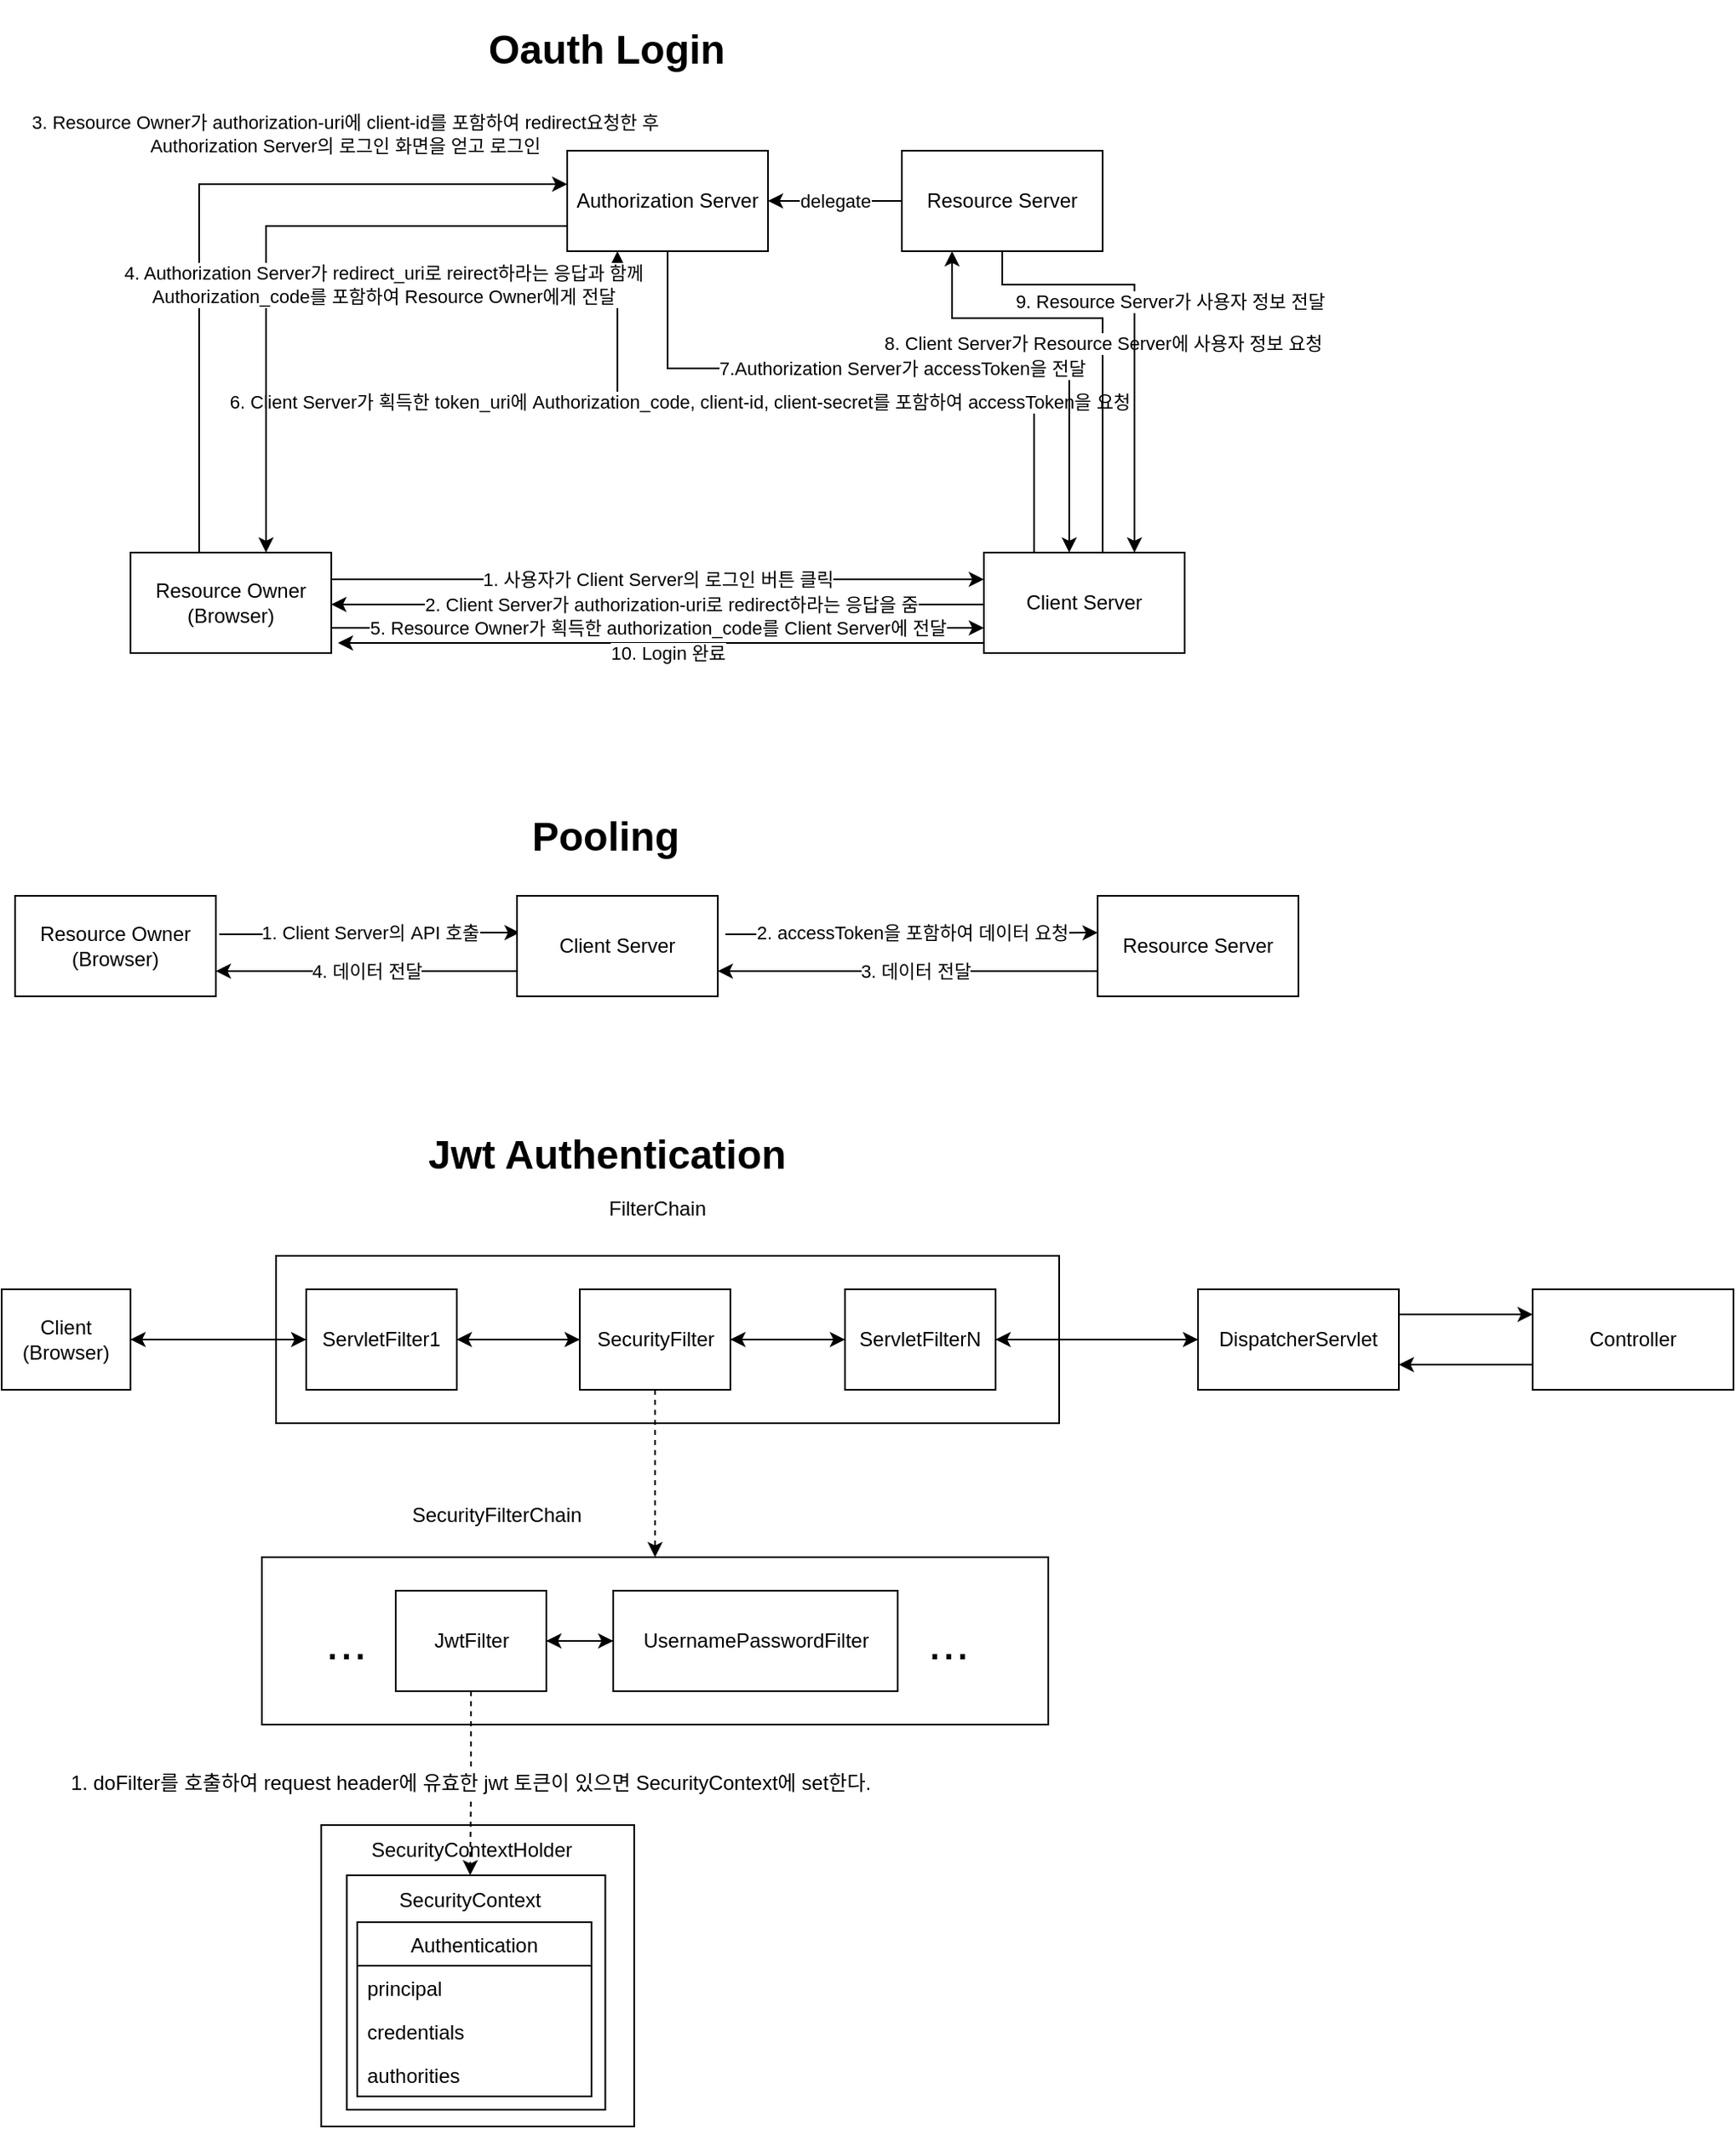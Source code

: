 <mxfile version="18.0.2" type="github">
  <diagram id="0olNeXQWjINQZvu6lN0X" name="Page-1">
    <mxGraphModel dx="2249" dy="794" grid="1" gridSize="10" guides="1" tooltips="1" connect="1" arrows="1" fold="1" page="1" pageScale="1" pageWidth="827" pageHeight="1169" math="0" shadow="0">
      <root>
        <mxCell id="0" />
        <mxCell id="1" parent="0" />
        <mxCell id="ssqs3UzeB_QH6sZrgzqs-11" value="" style="rounded=0;whiteSpace=wrap;html=1;" vertex="1" parent="1">
          <mxGeometry x="-649.5" y="950" width="470" height="100" as="geometry" />
        </mxCell>
        <mxCell id="ssqs3UzeB_QH6sZrgzqs-62" value="" style="rounded=0;whiteSpace=wrap;html=1;fontSize=12;" vertex="1" parent="1">
          <mxGeometry x="-614" y="1110" width="187" height="180" as="geometry" />
        </mxCell>
        <mxCell id="ssqs3UzeB_QH6sZrgzqs-24" value="" style="rounded=0;whiteSpace=wrap;html=1;" vertex="1" parent="1">
          <mxGeometry x="-641" y="770" width="468" height="100" as="geometry" />
        </mxCell>
        <mxCell id="ssqs3UzeB_QH6sZrgzqs-64" value="1. doFilter를 호출하여 request header에 유효한 jwt 토큰이 있으면 SecurityContext에 set한다." style="edgeStyle=orthogonalEdgeStyle;rounded=0;orthogonalLoop=1;jettySize=auto;html=1;dashed=1;fontSize=12;" edge="1" parent="1" source="ssqs3UzeB_QH6sZrgzqs-7" target="ssqs3UzeB_QH6sZrgzqs-61">
          <mxGeometry relative="1" as="geometry" />
        </mxCell>
        <mxCell id="josuYRWAuAv7qahsjw2j-20" value="2. Client Server가 authorization-uri로 redirect하라는 응답을 줌" style="edgeStyle=orthogonalEdgeStyle;rounded=0;orthogonalLoop=1;jettySize=auto;html=1;exitX=0;exitY=0.5;exitDx=0;exitDy=0;entryX=1;entryY=0.75;entryDx=0;entryDy=0;" parent="1" edge="1">
          <mxGeometry relative="1" as="geometry">
            <mxPoint x="-218" y="366" as="sourcePoint" />
            <mxPoint x="-608" y="381" as="targetPoint" />
            <Array as="points">
              <mxPoint x="-218" y="381" />
            </Array>
          </mxGeometry>
        </mxCell>
        <mxCell id="josuYRWAuAv7qahsjw2j-28" style="edgeStyle=orthogonalEdgeStyle;rounded=0;orthogonalLoop=1;jettySize=auto;html=1;exitX=0.25;exitY=0;exitDx=0;exitDy=0;entryX=0.25;entryY=1;entryDx=0;entryDy=0;" parent="1" source="josuYRWAuAv7qahsjw2j-13" target="josuYRWAuAv7qahsjw2j-21" edge="1">
          <mxGeometry relative="1" as="geometry" />
        </mxCell>
        <mxCell id="josuYRWAuAv7qahsjw2j-31" value="6. Client Server가 획득한 token_uri에 Authorization_code, client-id, client-secret를 포함하여 accessToken을 요청" style="edgeLabel;html=1;align=center;verticalAlign=middle;resizable=0;points=[];" parent="josuYRWAuAv7qahsjw2j-28" vertex="1" connectable="0">
          <mxGeometry x="0.408" relative="1" as="geometry">
            <mxPoint as="offset" />
          </mxGeometry>
        </mxCell>
        <mxCell id="josuYRWAuAv7qahsjw2j-32" value="8. Client Server가 Resource Server에 사용자 정보 요청" style="edgeStyle=orthogonalEdgeStyle;rounded=0;orthogonalLoop=1;jettySize=auto;html=1;exitX=0.75;exitY=0;exitDx=0;exitDy=0;entryX=0.25;entryY=1;entryDx=0;entryDy=0;" parent="1" source="josuYRWAuAv7qahsjw2j-13" target="josuYRWAuAv7qahsjw2j-27" edge="1">
          <mxGeometry relative="1" as="geometry">
            <Array as="points">
              <mxPoint x="-147" y="350" />
              <mxPoint x="-147" y="210" />
              <mxPoint x="-237" y="210" />
            </Array>
          </mxGeometry>
        </mxCell>
        <mxCell id="josuYRWAuAv7qahsjw2j-34" value="10. Login 완료" style="edgeStyle=orthogonalEdgeStyle;rounded=0;orthogonalLoop=1;jettySize=auto;html=1;exitX=0;exitY=1;exitDx=0;exitDy=0;entryX=1.033;entryY=0.9;entryDx=0;entryDy=0;entryPerimeter=0;" parent="1" source="josuYRWAuAv7qahsjw2j-13" target="josuYRWAuAv7qahsjw2j-14" edge="1">
          <mxGeometry x="-0.005" y="6" relative="1" as="geometry">
            <Array as="points">
              <mxPoint x="-218" y="404" />
            </Array>
            <mxPoint as="offset" />
          </mxGeometry>
        </mxCell>
        <mxCell id="josuYRWAuAv7qahsjw2j-13" value="Client Server" style="rounded=0;whiteSpace=wrap;html=1;" parent="1" vertex="1">
          <mxGeometry x="-218" y="350" width="120" height="60" as="geometry" />
        </mxCell>
        <mxCell id="josuYRWAuAv7qahsjw2j-17" value="1. 사용자가 Client Server의 로그인 버튼 클릭" style="edgeStyle=orthogonalEdgeStyle;rounded=0;orthogonalLoop=1;jettySize=auto;html=1;exitX=1;exitY=0.5;exitDx=0;exitDy=0;" parent="1" edge="1">
          <mxGeometry relative="1" as="geometry">
            <mxPoint x="-608" y="366" as="sourcePoint" />
            <mxPoint x="-218" y="366" as="targetPoint" />
          </mxGeometry>
        </mxCell>
        <mxCell id="josuYRWAuAv7qahsjw2j-23" value="3. Resource Owner가 authorization-uri에 client-id를 포함하여 redirect요청한 후&lt;br&gt;Authorization Server의 로그인 화면을 얻고 로그인" style="edgeStyle=orthogonalEdgeStyle;rounded=0;orthogonalLoop=1;jettySize=auto;html=1;exitX=0.5;exitY=0;exitDx=0;exitDy=0;" parent="1" source="josuYRWAuAv7qahsjw2j-14" edge="1">
          <mxGeometry x="0.42" y="30" relative="1" as="geometry">
            <mxPoint x="-467" y="130" as="targetPoint" />
            <Array as="points">
              <mxPoint x="-687" y="350" />
              <mxPoint x="-687" y="130" />
            </Array>
            <mxPoint as="offset" />
          </mxGeometry>
        </mxCell>
        <mxCell id="josuYRWAuAv7qahsjw2j-26" value="5. Resource Owner가 획득한 authorization_code를 Client Server에 전달" style="edgeStyle=orthogonalEdgeStyle;rounded=0;orthogonalLoop=1;jettySize=auto;html=1;exitX=1;exitY=0.75;exitDx=0;exitDy=0;entryX=0;entryY=0.75;entryDx=0;entryDy=0;" parent="1" source="josuYRWAuAv7qahsjw2j-14" target="josuYRWAuAv7qahsjw2j-13" edge="1">
          <mxGeometry relative="1" as="geometry" />
        </mxCell>
        <mxCell id="josuYRWAuAv7qahsjw2j-14" value="Resource Owner&lt;br&gt;(Browser)" style="rounded=0;whiteSpace=wrap;html=1;" parent="1" vertex="1">
          <mxGeometry x="-728" y="350" width="120" height="60" as="geometry" />
        </mxCell>
        <mxCell id="josuYRWAuAv7qahsjw2j-24" value="4. Authorization Server가 redirect_uri로 reirect하라는 응답과 함께&lt;br&gt;Authorization_code를 포함하여 Resource Owner에게 전달" style="edgeStyle=orthogonalEdgeStyle;rounded=0;orthogonalLoop=1;jettySize=auto;html=1;exitX=0;exitY=0.75;exitDx=0;exitDy=0;" parent="1" source="josuYRWAuAv7qahsjw2j-21" target="josuYRWAuAv7qahsjw2j-14" edge="1">
          <mxGeometry x="-0.413" y="35" relative="1" as="geometry">
            <Array as="points">
              <mxPoint x="-647" y="155" />
            </Array>
            <mxPoint as="offset" />
          </mxGeometry>
        </mxCell>
        <mxCell id="josuYRWAuAv7qahsjw2j-30" value="7.Authorization Server가 accessToken을 전달" style="edgeStyle=orthogonalEdgeStyle;rounded=0;orthogonalLoop=1;jettySize=auto;html=1;exitX=0.5;exitY=1;exitDx=0;exitDy=0;" parent="1" source="josuYRWAuAv7qahsjw2j-21" target="josuYRWAuAv7qahsjw2j-13" edge="1">
          <mxGeometry relative="1" as="geometry">
            <Array as="points">
              <mxPoint x="-407" y="240" />
              <mxPoint x="-167" y="240" />
            </Array>
          </mxGeometry>
        </mxCell>
        <mxCell id="josuYRWAuAv7qahsjw2j-21" value="Authorization Server" style="rounded=0;whiteSpace=wrap;html=1;" parent="1" vertex="1">
          <mxGeometry x="-467" y="110" width="120" height="60" as="geometry" />
        </mxCell>
        <mxCell id="josuYRWAuAv7qahsjw2j-33" value="9. Resource Server가 사용자 정보 전달" style="edgeStyle=orthogonalEdgeStyle;rounded=0;orthogonalLoop=1;jettySize=auto;html=1;exitX=0.5;exitY=1;exitDx=0;exitDy=0;entryX=0.75;entryY=0;entryDx=0;entryDy=0;" parent="1" source="josuYRWAuAv7qahsjw2j-27" target="josuYRWAuAv7qahsjw2j-13" edge="1">
          <mxGeometry x="-0.158" y="21" relative="1" as="geometry">
            <Array as="points">
              <mxPoint x="-207" y="190" />
              <mxPoint x="-128" y="190" />
            </Array>
            <mxPoint as="offset" />
          </mxGeometry>
        </mxCell>
        <mxCell id="ssqs3UzeB_QH6sZrgzqs-1" value="delegate" style="edgeStyle=orthogonalEdgeStyle;rounded=0;orthogonalLoop=1;jettySize=auto;html=1;exitX=0;exitY=0.5;exitDx=0;exitDy=0;entryX=1;entryY=0.5;entryDx=0;entryDy=0;" edge="1" parent="1" source="josuYRWAuAv7qahsjw2j-27" target="josuYRWAuAv7qahsjw2j-21">
          <mxGeometry relative="1" as="geometry" />
        </mxCell>
        <mxCell id="josuYRWAuAv7qahsjw2j-27" value="Resource Server" style="rounded=0;whiteSpace=wrap;html=1;" parent="1" vertex="1">
          <mxGeometry x="-267" y="110" width="120" height="60" as="geometry" />
        </mxCell>
        <mxCell id="josuYRWAuAv7qahsjw2j-35" value="&lt;h1&gt;Oauth Login&lt;/h1&gt;" style="text;html=1;strokeColor=none;fillColor=none;spacing=5;spacingTop=-20;whiteSpace=wrap;overflow=hidden;rounded=0;" parent="1" vertex="1">
          <mxGeometry x="-519" y="30" width="151" height="40" as="geometry" />
        </mxCell>
        <mxCell id="josuYRWAuAv7qahsjw2j-39" value="1. Client Server의 API 호출" style="edgeStyle=orthogonalEdgeStyle;rounded=0;orthogonalLoop=1;jettySize=auto;html=1;exitX=1.017;exitY=0.383;exitDx=0;exitDy=0;exitPerimeter=0;entryX=0.013;entryY=0.367;entryDx=0;entryDy=0;entryPerimeter=0;" parent="1" source="josuYRWAuAv7qahsjw2j-36" target="josuYRWAuAv7qahsjw2j-37" edge="1">
          <mxGeometry relative="1" as="geometry">
            <mxPoint x="-677.5" y="578" as="sourcePoint" />
            <mxPoint x="-503.5" y="578" as="targetPoint" />
          </mxGeometry>
        </mxCell>
        <mxCell id="josuYRWAuAv7qahsjw2j-36" value="Resource Owner&lt;br&gt;(Browser)" style="rounded=0;whiteSpace=wrap;html=1;" parent="1" vertex="1">
          <mxGeometry x="-797" y="555" width="120" height="60" as="geometry" />
        </mxCell>
        <mxCell id="josuYRWAuAv7qahsjw2j-40" value="2. accessToken을 포함하여 데이터 요청" style="edgeStyle=orthogonalEdgeStyle;rounded=0;orthogonalLoop=1;jettySize=auto;html=1;exitX=1.038;exitY=0.383;exitDx=0;exitDy=0;exitPerimeter=0;" parent="1" source="josuYRWAuAv7qahsjw2j-37" edge="1">
          <mxGeometry relative="1" as="geometry">
            <mxPoint x="-443" y="577" as="sourcePoint" />
            <mxPoint x="-150" y="577" as="targetPoint" />
          </mxGeometry>
        </mxCell>
        <mxCell id="josuYRWAuAv7qahsjw2j-44" value="4. 데이터 전달" style="edgeStyle=orthogonalEdgeStyle;rounded=0;orthogonalLoop=1;jettySize=auto;html=1;exitX=0;exitY=0.75;exitDx=0;exitDy=0;entryX=1;entryY=0.75;entryDx=0;entryDy=0;" parent="1" source="josuYRWAuAv7qahsjw2j-37" edge="1">
          <mxGeometry relative="1" as="geometry">
            <mxPoint x="-503" y="600" as="sourcePoint" />
            <mxPoint x="-677" y="600" as="targetPoint" />
          </mxGeometry>
        </mxCell>
        <mxCell id="josuYRWAuAv7qahsjw2j-37" value="Client Server" style="rounded=0;whiteSpace=wrap;html=1;" parent="1" vertex="1">
          <mxGeometry x="-497" y="555" width="120" height="60" as="geometry" />
        </mxCell>
        <mxCell id="josuYRWAuAv7qahsjw2j-43" value="3. 데이터 전달" style="edgeStyle=orthogonalEdgeStyle;rounded=0;orthogonalLoop=1;jettySize=auto;html=1;exitX=0;exitY=0.75;exitDx=0;exitDy=0;entryX=1;entryY=0.75;entryDx=0;entryDy=0;" parent="1" target="josuYRWAuAv7qahsjw2j-37" edge="1">
          <mxGeometry relative="1" as="geometry">
            <mxPoint x="-150" y="592" as="sourcePoint" />
            <mxPoint x="-443" y="592" as="targetPoint" />
            <Array as="points">
              <mxPoint x="-150" y="600" />
            </Array>
          </mxGeometry>
        </mxCell>
        <mxCell id="josuYRWAuAv7qahsjw2j-38" value="Resource Server" style="rounded=0;whiteSpace=wrap;html=1;" parent="1" vertex="1">
          <mxGeometry x="-150" y="555" width="120" height="60" as="geometry" />
        </mxCell>
        <mxCell id="josuYRWAuAv7qahsjw2j-41" value="&lt;h1&gt;Pooling&lt;/h1&gt;" style="text;html=1;strokeColor=none;fillColor=none;spacing=5;spacingTop=-20;whiteSpace=wrap;overflow=hidden;rounded=0;" parent="1" vertex="1">
          <mxGeometry x="-493" y="500" width="99" height="40" as="geometry" />
        </mxCell>
        <mxCell id="ssqs3UzeB_QH6sZrgzqs-32" style="edgeStyle=orthogonalEdgeStyle;rounded=0;orthogonalLoop=1;jettySize=auto;html=1;exitX=1;exitY=0.5;exitDx=0;exitDy=0;fontSize=12;" edge="1" parent="1" source="ssqs3UzeB_QH6sZrgzqs-6" target="ssqs3UzeB_QH6sZrgzqs-27">
          <mxGeometry relative="1" as="geometry" />
        </mxCell>
        <mxCell id="ssqs3UzeB_QH6sZrgzqs-6" value="Client&lt;br&gt;(Browser)" style="rounded=0;whiteSpace=wrap;html=1;" vertex="1" parent="1">
          <mxGeometry x="-805" y="790" width="77" height="60" as="geometry" />
        </mxCell>
        <mxCell id="ssqs3UzeB_QH6sZrgzqs-10" style="edgeStyle=orthogonalEdgeStyle;rounded=0;orthogonalLoop=1;jettySize=auto;html=1;exitX=1;exitY=0.5;exitDx=0;exitDy=0;" edge="1" parent="1" source="ssqs3UzeB_QH6sZrgzqs-7">
          <mxGeometry relative="1" as="geometry">
            <mxPoint x="-439.5" y="1000" as="targetPoint" />
          </mxGeometry>
        </mxCell>
        <mxCell id="ssqs3UzeB_QH6sZrgzqs-7" value="JwtFilter" style="rounded=0;whiteSpace=wrap;html=1;" vertex="1" parent="1">
          <mxGeometry x="-569.5" y="970" width="90" height="60" as="geometry" />
        </mxCell>
        <mxCell id="ssqs3UzeB_QH6sZrgzqs-8" value="&lt;h1&gt;Jwt Authentication&lt;/h1&gt;" style="text;html=1;strokeColor=none;fillColor=none;spacing=5;spacingTop=-20;whiteSpace=wrap;overflow=hidden;rounded=0;" vertex="1" parent="1">
          <mxGeometry x="-555.25" y="690" width="223.5" height="40" as="geometry" />
        </mxCell>
        <mxCell id="ssqs3UzeB_QH6sZrgzqs-21" style="edgeStyle=orthogonalEdgeStyle;rounded=0;orthogonalLoop=1;jettySize=auto;html=1;exitX=0;exitY=0.5;exitDx=0;exitDy=0;entryX=1;entryY=0.5;entryDx=0;entryDy=0;fontSize=30;" edge="1" parent="1" source="ssqs3UzeB_QH6sZrgzqs-9" target="ssqs3UzeB_QH6sZrgzqs-7">
          <mxGeometry relative="1" as="geometry" />
        </mxCell>
        <mxCell id="ssqs3UzeB_QH6sZrgzqs-9" value="UsernamePasswordFilter" style="rounded=0;whiteSpace=wrap;html=1;" vertex="1" parent="1">
          <mxGeometry x="-439.5" y="970" width="170" height="60" as="geometry" />
        </mxCell>
        <mxCell id="ssqs3UzeB_QH6sZrgzqs-12" value="SecurityFilterChain" style="text;html=1;strokeColor=none;fillColor=none;align=center;verticalAlign=middle;whiteSpace=wrap;rounded=0;" vertex="1" parent="1">
          <mxGeometry x="-539.5" y="910" width="60" height="30" as="geometry" />
        </mxCell>
        <mxCell id="ssqs3UzeB_QH6sZrgzqs-13" value="&lt;font style=&quot;font-size: 30px;&quot;&gt;...&lt;/font&gt;" style="text;html=1;strokeColor=none;fillColor=none;align=center;verticalAlign=middle;whiteSpace=wrap;rounded=0;fontSize=30;" vertex="1" parent="1">
          <mxGeometry x="-269.5" y="985" width="60" height="30" as="geometry" />
        </mxCell>
        <mxCell id="ssqs3UzeB_QH6sZrgzqs-15" value="&lt;font style=&quot;font-size: 30px;&quot;&gt;...&lt;/font&gt;" style="text;html=1;strokeColor=none;fillColor=none;align=center;verticalAlign=middle;whiteSpace=wrap;rounded=0;fontSize=30;" vertex="1" parent="1">
          <mxGeometry x="-629.5" y="985" width="60" height="30" as="geometry" />
        </mxCell>
        <mxCell id="ssqs3UzeB_QH6sZrgzqs-23" value="&lt;span style=&quot;font-size: 12px;&quot;&gt;FilterChain&lt;/span&gt;" style="text;html=1;strokeColor=none;fillColor=none;align=center;verticalAlign=middle;whiteSpace=wrap;rounded=0;fontSize=30;" vertex="1" parent="1">
          <mxGeometry x="-443" y="720" width="60" height="30" as="geometry" />
        </mxCell>
        <mxCell id="ssqs3UzeB_QH6sZrgzqs-33" style="edgeStyle=orthogonalEdgeStyle;rounded=0;orthogonalLoop=1;jettySize=auto;html=1;exitX=0;exitY=0.5;exitDx=0;exitDy=0;entryX=1;entryY=0.5;entryDx=0;entryDy=0;fontSize=12;" edge="1" parent="1" source="ssqs3UzeB_QH6sZrgzqs-27" target="ssqs3UzeB_QH6sZrgzqs-6">
          <mxGeometry relative="1" as="geometry" />
        </mxCell>
        <mxCell id="ssqs3UzeB_QH6sZrgzqs-34" style="edgeStyle=orthogonalEdgeStyle;rounded=0;orthogonalLoop=1;jettySize=auto;html=1;exitX=1;exitY=0.5;exitDx=0;exitDy=0;entryX=0;entryY=0.5;entryDx=0;entryDy=0;fontSize=12;" edge="1" parent="1" source="ssqs3UzeB_QH6sZrgzqs-27" target="ssqs3UzeB_QH6sZrgzqs-28">
          <mxGeometry relative="1" as="geometry" />
        </mxCell>
        <mxCell id="ssqs3UzeB_QH6sZrgzqs-27" value="ServletFilter1" style="rounded=0;whiteSpace=wrap;html=1;" vertex="1" parent="1">
          <mxGeometry x="-623" y="790" width="90" height="60" as="geometry" />
        </mxCell>
        <mxCell id="ssqs3UzeB_QH6sZrgzqs-35" style="edgeStyle=orthogonalEdgeStyle;rounded=0;orthogonalLoop=1;jettySize=auto;html=1;exitX=0;exitY=0.5;exitDx=0;exitDy=0;entryX=1;entryY=0.5;entryDx=0;entryDy=0;fontSize=12;" edge="1" parent="1" source="ssqs3UzeB_QH6sZrgzqs-28" target="ssqs3UzeB_QH6sZrgzqs-27">
          <mxGeometry relative="1" as="geometry" />
        </mxCell>
        <mxCell id="ssqs3UzeB_QH6sZrgzqs-36" style="edgeStyle=orthogonalEdgeStyle;rounded=0;orthogonalLoop=1;jettySize=auto;html=1;exitX=1;exitY=0.5;exitDx=0;exitDy=0;fontSize=12;" edge="1" parent="1" source="ssqs3UzeB_QH6sZrgzqs-28" target="ssqs3UzeB_QH6sZrgzqs-29">
          <mxGeometry relative="1" as="geometry" />
        </mxCell>
        <mxCell id="ssqs3UzeB_QH6sZrgzqs-42" style="edgeStyle=orthogonalEdgeStyle;rounded=0;orthogonalLoop=1;jettySize=auto;html=1;exitX=0.5;exitY=1;exitDx=0;exitDy=0;fontSize=12;dashed=1;" edge="1" parent="1" source="ssqs3UzeB_QH6sZrgzqs-28" target="ssqs3UzeB_QH6sZrgzqs-11">
          <mxGeometry relative="1" as="geometry" />
        </mxCell>
        <mxCell id="ssqs3UzeB_QH6sZrgzqs-28" value="SecurityFilter" style="rounded=0;whiteSpace=wrap;html=1;" vertex="1" parent="1">
          <mxGeometry x="-459.5" y="790" width="90" height="60" as="geometry" />
        </mxCell>
        <mxCell id="ssqs3UzeB_QH6sZrgzqs-37" style="edgeStyle=orthogonalEdgeStyle;rounded=0;orthogonalLoop=1;jettySize=auto;html=1;exitX=0;exitY=0.5;exitDx=0;exitDy=0;entryX=1;entryY=0.5;entryDx=0;entryDy=0;fontSize=12;" edge="1" parent="1" source="ssqs3UzeB_QH6sZrgzqs-29" target="ssqs3UzeB_QH6sZrgzqs-28">
          <mxGeometry relative="1" as="geometry" />
        </mxCell>
        <mxCell id="ssqs3UzeB_QH6sZrgzqs-47" style="edgeStyle=orthogonalEdgeStyle;rounded=0;orthogonalLoop=1;jettySize=auto;html=1;exitX=1;exitY=0.5;exitDx=0;exitDy=0;entryX=0;entryY=0.5;entryDx=0;entryDy=0;fontSize=12;" edge="1" parent="1" source="ssqs3UzeB_QH6sZrgzqs-29" target="ssqs3UzeB_QH6sZrgzqs-44">
          <mxGeometry relative="1" as="geometry" />
        </mxCell>
        <mxCell id="ssqs3UzeB_QH6sZrgzqs-29" value="ServletFilterN" style="rounded=0;whiteSpace=wrap;html=1;" vertex="1" parent="1">
          <mxGeometry x="-301" y="790" width="90" height="60" as="geometry" />
        </mxCell>
        <mxCell id="ssqs3UzeB_QH6sZrgzqs-48" style="edgeStyle=orthogonalEdgeStyle;rounded=0;orthogonalLoop=1;jettySize=auto;html=1;exitX=0;exitY=0.5;exitDx=0;exitDy=0;entryX=1;entryY=0.5;entryDx=0;entryDy=0;fontSize=12;" edge="1" parent="1" source="ssqs3UzeB_QH6sZrgzqs-44" target="ssqs3UzeB_QH6sZrgzqs-29">
          <mxGeometry relative="1" as="geometry" />
        </mxCell>
        <mxCell id="ssqs3UzeB_QH6sZrgzqs-65" style="edgeStyle=orthogonalEdgeStyle;rounded=0;orthogonalLoop=1;jettySize=auto;html=1;exitX=1;exitY=0.5;exitDx=0;exitDy=0;entryX=1;entryY=0.5;entryDx=0;entryDy=0;dashed=1;fontSize=12;" edge="1" parent="1" source="ssqs3UzeB_QH6sZrgzqs-44" target="ssqs3UzeB_QH6sZrgzqs-44">
          <mxGeometry relative="1" as="geometry" />
        </mxCell>
        <mxCell id="ssqs3UzeB_QH6sZrgzqs-69" style="edgeStyle=orthogonalEdgeStyle;rounded=0;orthogonalLoop=1;jettySize=auto;html=1;exitX=1;exitY=0.25;exitDx=0;exitDy=0;entryX=0;entryY=0.25;entryDx=0;entryDy=0;fontSize=12;" edge="1" parent="1" source="ssqs3UzeB_QH6sZrgzqs-44" target="ssqs3UzeB_QH6sZrgzqs-49">
          <mxGeometry relative="1" as="geometry" />
        </mxCell>
        <mxCell id="ssqs3UzeB_QH6sZrgzqs-44" value="DispatcherServlet" style="rounded=0;whiteSpace=wrap;html=1;fontSize=12;" vertex="1" parent="1">
          <mxGeometry x="-90" y="790" width="120" height="60" as="geometry" />
        </mxCell>
        <mxCell id="ssqs3UzeB_QH6sZrgzqs-70" style="edgeStyle=orthogonalEdgeStyle;rounded=0;orthogonalLoop=1;jettySize=auto;html=1;exitX=0;exitY=0.75;exitDx=0;exitDy=0;entryX=1;entryY=0.75;entryDx=0;entryDy=0;fontSize=12;" edge="1" parent="1" source="ssqs3UzeB_QH6sZrgzqs-49" target="ssqs3UzeB_QH6sZrgzqs-44">
          <mxGeometry relative="1" as="geometry" />
        </mxCell>
        <mxCell id="ssqs3UzeB_QH6sZrgzqs-49" value="Controller" style="rounded=0;whiteSpace=wrap;html=1;fontSize=12;" vertex="1" parent="1">
          <mxGeometry x="110" y="790" width="120" height="60" as="geometry" />
        </mxCell>
        <mxCell id="ssqs3UzeB_QH6sZrgzqs-50" value="" style="rounded=0;whiteSpace=wrap;html=1;fontSize=12;" vertex="1" parent="1">
          <mxGeometry x="-598.75" y="1140" width="154.5" height="140" as="geometry" />
        </mxCell>
        <mxCell id="ssqs3UzeB_QH6sZrgzqs-56" value="Authentication" style="swimlane;fontStyle=0;childLayout=stackLayout;horizontal=1;startSize=26;fillColor=none;horizontalStack=0;resizeParent=1;resizeParentMax=0;resizeLast=0;collapsible=1;marginBottom=0;fontSize=12;" vertex="1" parent="1">
          <mxGeometry x="-592.5" y="1168" width="140" height="104" as="geometry" />
        </mxCell>
        <mxCell id="ssqs3UzeB_QH6sZrgzqs-57" value="principal" style="text;strokeColor=none;fillColor=none;align=left;verticalAlign=top;spacingLeft=4;spacingRight=4;overflow=hidden;rotatable=0;points=[[0,0.5],[1,0.5]];portConstraint=eastwest;fontSize=12;" vertex="1" parent="ssqs3UzeB_QH6sZrgzqs-56">
          <mxGeometry y="26" width="140" height="26" as="geometry" />
        </mxCell>
        <mxCell id="ssqs3UzeB_QH6sZrgzqs-58" value="credentials" style="text;strokeColor=none;fillColor=none;align=left;verticalAlign=top;spacingLeft=4;spacingRight=4;overflow=hidden;rotatable=0;points=[[0,0.5],[1,0.5]];portConstraint=eastwest;fontSize=12;" vertex="1" parent="ssqs3UzeB_QH6sZrgzqs-56">
          <mxGeometry y="52" width="140" height="26" as="geometry" />
        </mxCell>
        <mxCell id="ssqs3UzeB_QH6sZrgzqs-59" value="authorities" style="text;strokeColor=none;fillColor=none;align=left;verticalAlign=top;spacingLeft=4;spacingRight=4;overflow=hidden;rotatable=0;points=[[0,0.5],[1,0.5]];portConstraint=eastwest;fontSize=12;" vertex="1" parent="ssqs3UzeB_QH6sZrgzqs-56">
          <mxGeometry y="78" width="140" height="26" as="geometry" />
        </mxCell>
        <mxCell id="ssqs3UzeB_QH6sZrgzqs-61" value="SecurityContext" style="text;html=1;strokeColor=none;fillColor=none;align=center;verticalAlign=middle;whiteSpace=wrap;rounded=0;fontSize=12;" vertex="1" parent="1">
          <mxGeometry x="-555" y="1140" width="60" height="30" as="geometry" />
        </mxCell>
        <mxCell id="ssqs3UzeB_QH6sZrgzqs-63" value="SecurityContextHolder" style="text;html=1;strokeColor=none;fillColor=none;align=center;verticalAlign=middle;whiteSpace=wrap;rounded=0;fontSize=12;" vertex="1" parent="1">
          <mxGeometry x="-554" y="1110" width="60" height="30" as="geometry" />
        </mxCell>
      </root>
    </mxGraphModel>
  </diagram>
</mxfile>
